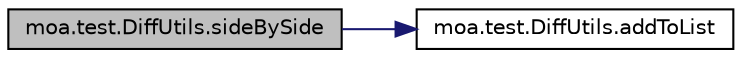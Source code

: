 digraph G
{
  edge [fontname="Helvetica",fontsize="10",labelfontname="Helvetica",labelfontsize="10"];
  node [fontname="Helvetica",fontsize="10",shape=record];
  rankdir=LR;
  Node1 [label="moa.test.DiffUtils.sideBySide",height=0.2,width=0.4,color="black", fillcolor="grey75", style="filled" fontcolor="black"];
  Node1 -> Node2 [color="midnightblue",fontsize="10",style="solid",fontname="Helvetica"];
  Node2 [label="moa.test.DiffUtils.addToList",height=0.2,width=0.4,color="black", fillcolor="white", style="filled",URL="$classmoa_1_1test_1_1DiffUtils.html#a882610cf791e5fa657b700b4e3a74137",tooltip="Adds the specified contents of the source list to the destination list."];
}
